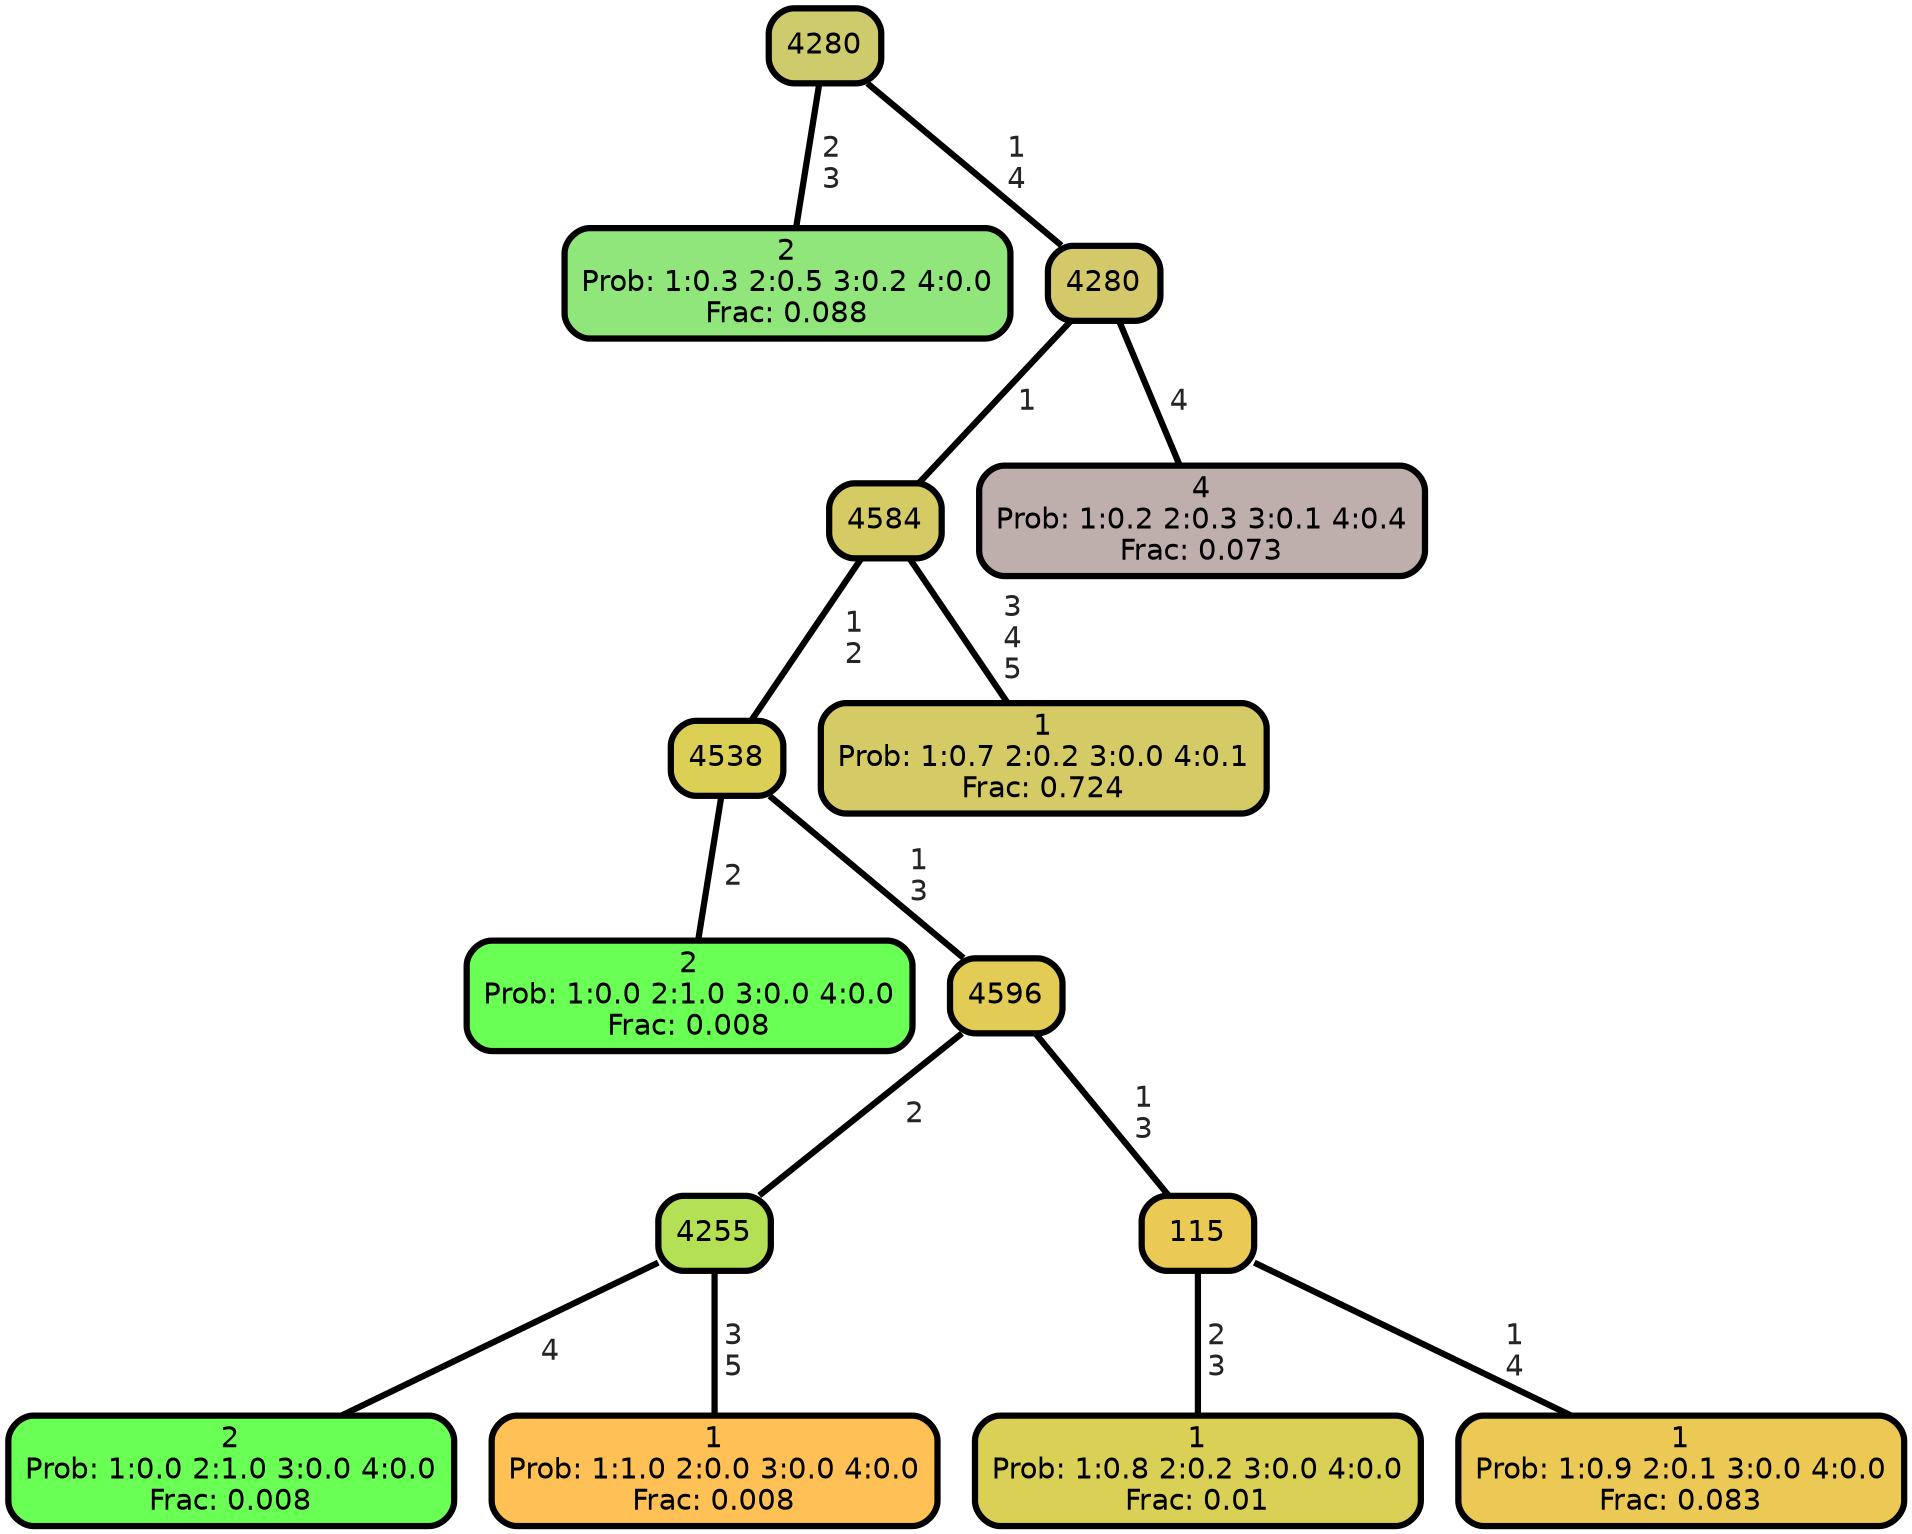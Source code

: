 graph Tree {
node [shape=box, style="filled, rounded",color="black",penwidth="3",fontcolor="black",                 fontname=helvetica] ;
graph [ranksep="0 equally", splines=straight,                 bgcolor=transparent, dpi=200] ;
edge [fontname=helvetica, fontweight=bold,fontcolor=grey14,color=black] ;
0 [label="2
Prob: 1:0.3 2:0.5 3:0.2 4:0.0
Frac: 0.088", fillcolor="#90e67b"] ;
1 [label="4280", fillcolor="#cdcb6b"] ;
2 [label="2
Prob: 1:0.0 2:1.0 3:0.0 4:0.0
Frac: 0.008", fillcolor="#6aff55"] ;
3 [label="4538", fillcolor="#dbcf55"] ;
4 [label="2
Prob: 1:0.0 2:1.0 3:0.0 4:0.0
Frac: 0.008", fillcolor="#6aff55"] ;
5 [label="4255", fillcolor="#b4e055"] ;
6 [label="1
Prob: 1:1.0 2:0.0 3:0.0 4:0.0
Frac: 0.008", fillcolor="#ffc155"] ;
7 [label="4596", fillcolor="#e3cc55"] ;
8 [label="1
Prob: 1:0.8 2:0.2 3:0.0 4:0.0
Frac: 0.01", fillcolor="#d9d055"] ;
9 [label="115", fillcolor="#eac955"] ;
10 [label="1
Prob: 1:0.9 2:0.1 3:0.0 4:0.0
Frac: 0.083", fillcolor="#ecc855"] ;
11 [label="4584", fillcolor="#d5cb64"] ;
12 [label="1
Prob: 1:0.7 2:0.2 3:0.0 4:0.1
Frac: 0.724", fillcolor="#d4ca66"] ;
13 [label="4280", fillcolor="#d3c96a"] ;
14 [label="4
Prob: 1:0.2 2:0.3 3:0.1 4:0.4
Frac: 0.073", fillcolor="#beaeac"] ;
1 -- 0 [label=" 2\n 3",penwidth=3] ;
1 -- 13 [label=" 1\n 4",penwidth=3] ;
3 -- 2 [label=" 2",penwidth=3] ;
3 -- 7 [label=" 1\n 3",penwidth=3] ;
5 -- 4 [label=" 4",penwidth=3] ;
5 -- 6 [label=" 3\n 5",penwidth=3] ;
7 -- 5 [label=" 2",penwidth=3] ;
7 -- 9 [label=" 1\n 3",penwidth=3] ;
9 -- 8 [label=" 2\n 3",penwidth=3] ;
9 -- 10 [label=" 1\n 4",penwidth=3] ;
11 -- 3 [label=" 1\n 2",penwidth=3] ;
11 -- 12 [label=" 3\n 4\n 5",penwidth=3] ;
13 -- 11 [label=" 1",penwidth=3] ;
13 -- 14 [label=" 4",penwidth=3] ;
{rank = same;}}